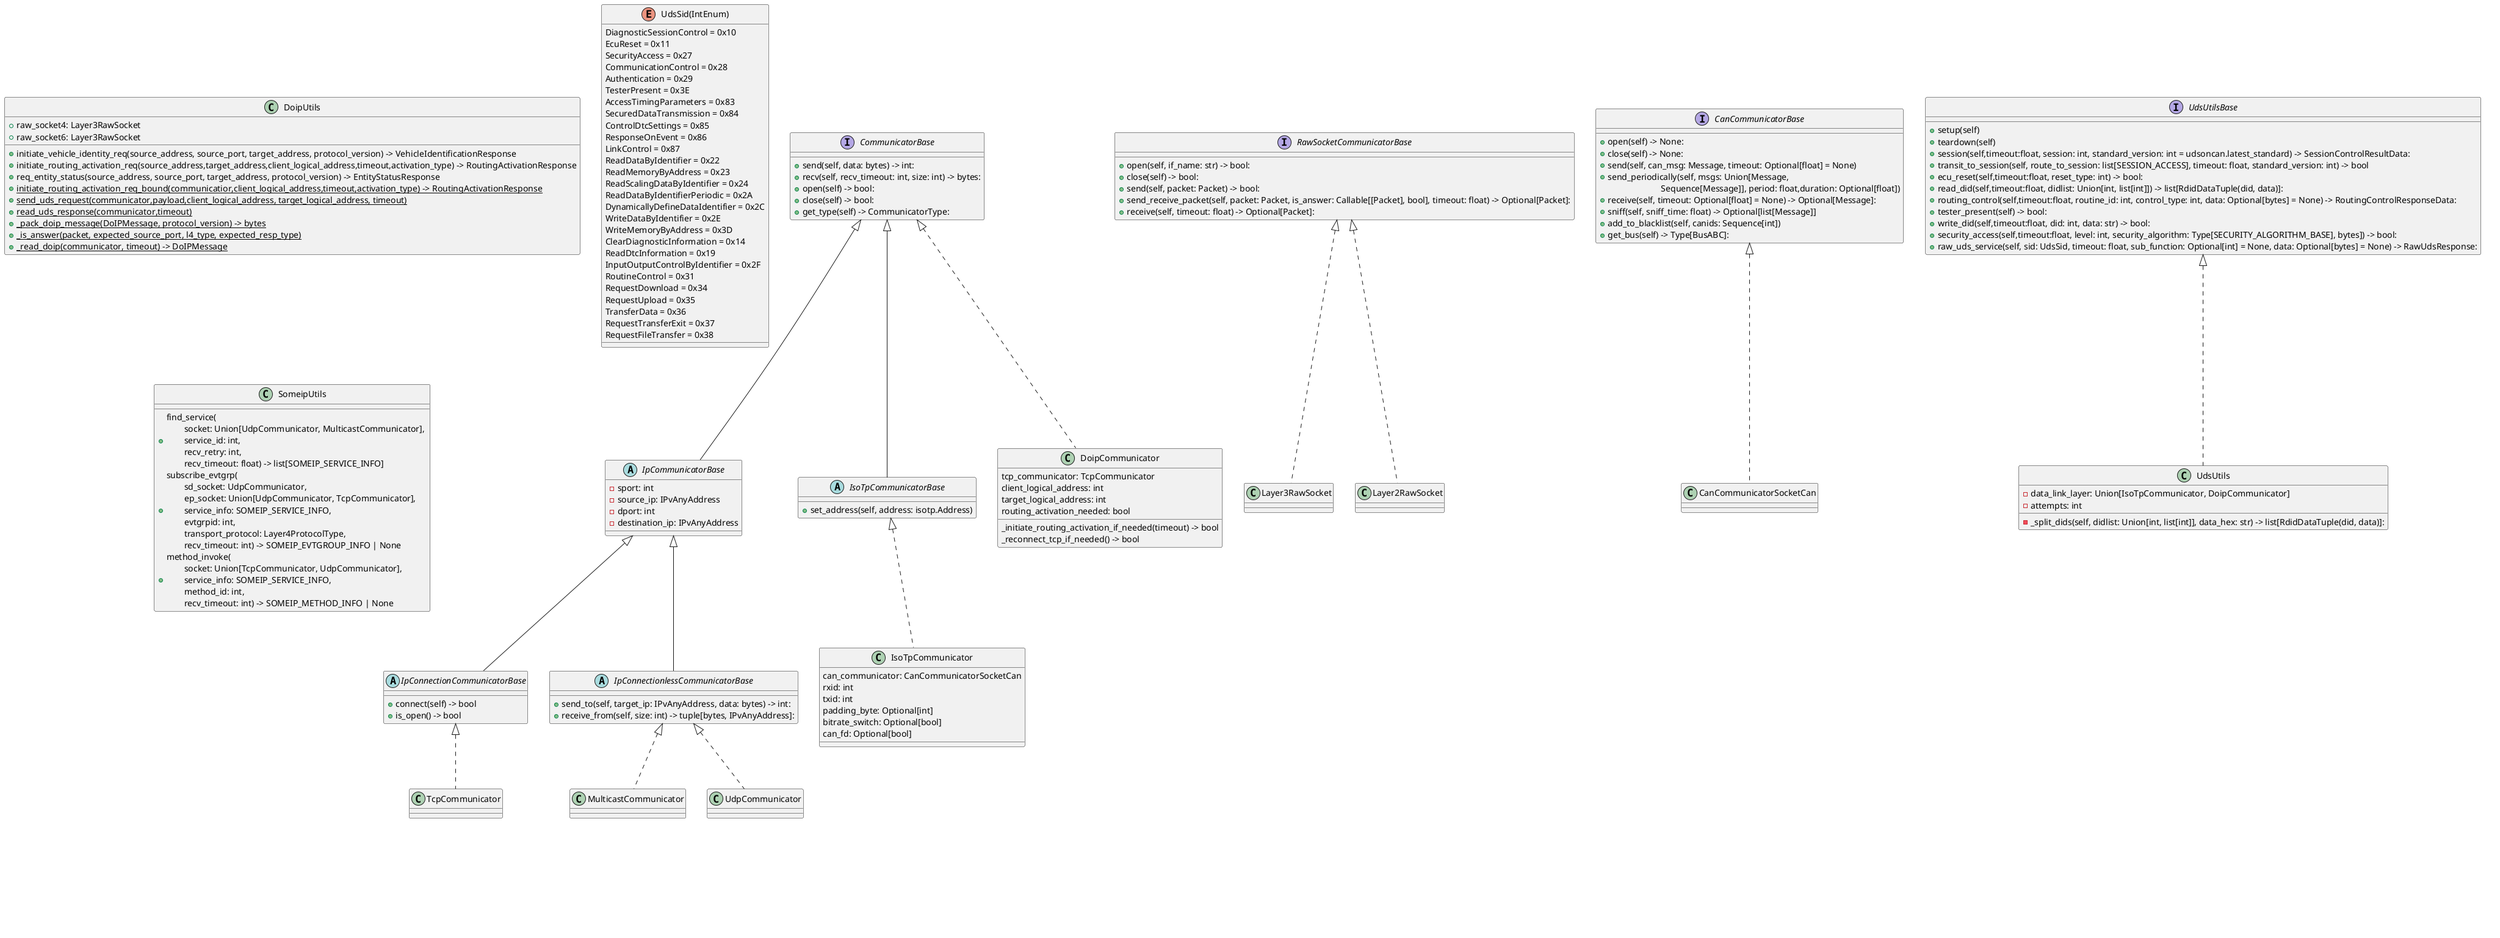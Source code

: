 @startuml communication_and_utils_stack_v4

interface CommunicatorBase {
    +send(self, data: bytes) -> int:
    +recv(self, recv_timeout: int, size: int) -> bytes:
    +open(self) -> bool:
    +close(self) -> bool:
    +get_type(self) -> CommunicatorType:
}

abstract IpCommunicatorBase extends CommunicatorBase {
    -sport: int
    -source_ip: IPvAnyAddress 
    -dport: int
    -destination_ip: IPvAnyAddress
}

abstract IpConnectionCommunicatorBase extends IpCommunicatorBase {
    +connect(self) -> bool
    +is_open() -> bool
}

abstract IpConnectionlessCommunicatorBase extends IpCommunicatorBase {
    +send_to(self, target_ip: IPvAnyAddress, data: bytes) -> int:
    +receive_from(self, size: int) -> tuple[bytes, IPvAnyAddress]:
}

interface RawSocketCommunicatorBase {
    +open(self, if_name: str) -> bool:
    +close(self) -> bool:
    +send(self, packet: Packet) -> bool:
    +send_receive_packet(self, packet: Packet, is_answer: Callable[[Packet], bool], timeout: float) -> Optional[Packet]:
    +receive(self, timeout: float) -> Optional[Packet]:
}

interface CanCommunicatorBase {
    +open(self) -> None:
    +close(self) -> None:
    +send(self, can_msg: Message, timeout: Optional[float] = None)
    +send_periodically(self, msgs: Union[Message, 
    \t\t\tSequence[Message]], period: float,duration: Optional[float])
    +receive(self, timeout: Optional[float] = None) -> Optional[Message]:
    +sniff(self, sniff_time: float) -> Optional[list[Message]]
    +add_to_blacklist(self, canids: Sequence[int])
    +get_bus(self) -> Type[BusABC]:
}

abstract IsoTpCommunicatorBase extends CommunicatorBase {
    +set_address(self, address: isotp.Address)
}

class DoipUtils {
    +raw_socket4: Layer3RawSocket
    +raw_socket6: Layer3RawSocket

    +initiate_vehicle_identity_req(source_address, source_port, target_address, protocol_version) -> VehicleIdentificationResponse
    +initiate_routing_activation_req(source_address,target_address,client_logical_address,timeout,activation_type) -> RoutingActivationResponse
    +req_entity_status(source_address, source_port, target_address, protocol_version) -> EntityStatusResponse
    +{static}initiate_routing_activation_req_bound(communicatior,client_logical_address,timeout,activation_type) -> RoutingActivationResponse
    +{static}send_uds_request(communicator,payload,client_logical_address, target_logical_address, timeout)
    +{static}read_uds_response(communicator,timeout)
    +{static}_pack_doip_message(DoIPMessage, protocol_version) -> bytes
    +{static}_is_answer(packet, expected_source_port, l4_type, expected_resp_type)
    +{static}_read_doip(communicator, timeout) -> DoIPMessage
}

enum UdsSid(IntEnum) {
DiagnosticSessionControl = 0x10
EcuReset = 0x11
SecurityAccess = 0x27
CommunicationControl = 0x28
Authentication = 0x29
TesterPresent = 0x3E
AccessTimingParameters = 0x83
SecuredDataTransmission = 0x84
ControlDtcSettings = 0x85
ResponseOnEvent = 0x86
LinkControl = 0x87
ReadDataByIdentifier = 0x22
ReadMemoryByAddress = 0x23
ReadScalingDataByIdentifier = 0x24
ReadDataByIdentifierPeriodic = 0x2A
DynamicallyDefineDataIdentifier = 0x2C
WriteDataByIdentifier = 0x2E
WriteMemoryByAddress = 0x3D
ClearDiagnosticInformation = 0x14
ReadDtcInformation = 0x19
InputOutputControlByIdentifier = 0x2F
RoutineControl = 0x31
RequestDownload = 0x34
RequestUpload = 0x35
TransferData = 0x36
RequestTransferExit = 0x37
RequestFileTransfer = 0x38
}

interface UdsUtilsBase {
    +setup(self)
    +teardown(self)
    +session(self,timeout:float, session: int, standard_version: int = udsoncan.latest_standard) -> SessionControlResultData:
    +transit_to_session(self, route_to_session: list[SESSION_ACCESS], timeout: float, standard_version: int) -> bool
    +ecu_reset(self,timeout:float, reset_type: int) -> bool:
    +read_did(self,timeout:float, didlist: Union[int, list[int]]) -> list[RdidDataTuple(did, data)]:
    +routing_control(self,timeout:float, routine_id: int, control_type: int, data: Optional[bytes] = None) -> RoutingControlResponseData:
    +tester_present(self) -> bool:
    +write_did(self,timeout:float, did: int, data: str) -> bool:
    +security_access(self,timeout:float, level: int, security_algorithm: Type[SECURITY_ALGORITHM_BASE], bytes]) -> bool:
	+raw_uds_service(self, sid: UdsSid, timeout: float, sub_function: Optional[int] = None, data: Optional[bytes] = None) -> RawUdsResponse:
}

class UdsUtils implements UdsUtilsBase{
    -data_link_layer: Union[IsoTpCommunicator, DoipCommunicator]
    -attempts: int
    -_split_dids(self, didlist: Union[int, list[int]], data_hex: str) -> list[RdidDataTuple(did, data)]:
}

class SomeipUtils {
    +find_service(\n\tsocket: Union[UdpCommunicator, MulticastCommunicator], \n\tservice_id: int, \n\trecv_retry: int, \n\trecv_timeout: float) -> list[SOMEIP_SERVICE_INFO]
    +subscribe_evtgrp(\n\tsd_socket: UdpCommunicator,\n\tep_socket: Union[UdpCommunicator, TcpCommunicator],\n\tservice_info: SOMEIP_SERVICE_INFO,\n\tevtgrpid: int,\n\ttransport_protocol: Layer4ProtocolType,\n\trecv_timeout: int) -> SOMEIP_EVTGROUP_INFO | None
    +method_invoke(\n\tsocket: Union[TcpCommunicator, UdpCommunicator],\n\tservice_info: SOMEIP_SERVICE_INFO,\n\tmethod_id: int,\n\trecv_timeout: int) -> SOMEIP_METHOD_INFO | None
}

interface IDeviceShell {
    exec_command (self, command: str, testcase_filter: Optional[str] = None) -> Tuple[str, ...]:
    teardown (self)
}

class DoipCommunicator implements CommunicatorBase{
    tcp_communicator: TcpCommunicator
    client_logical_address: int
    target_logical_address: int
    routing_activation_needed: bool
    _initiate_routing_activation_if_needed(timeout) -> bool
    _reconnect_tcp_if_needed() -> bool
}

class IsoTpCommunicator implements IsoTpCommunicatorBase{
    can_communicator: CanCommunicatorSocketCan
    rxid: int
    txid: int
    padding_byte: Optional[int]
    bitrate_switch: Optional[bool]
    can_fd: Optional[bool]
}

class AdbDeviceShell implements IDeviceShell
class SerialDeviceShell implements IDeviceShell
class SshDeviceShell implements IDeviceShell
class Layer3RawSocket implements RawSocketCommunicatorBase
class Layer2RawSocket implements RawSocketCommunicatorBase
class TcpCommunicator implements IpConnectionCommunicatorBase
class MulticastCommunicator implements IpConnectionlessCommunicatorBase
class UdpCommunicator implements IpConnectionlessCommunicatorBase
class CanCommunicatorSocketCan implements CanCommunicatorBase

package plugins {

interface PluginBase extends ParsabeModel{
    +{abstract}setup()
    +{abstract}teardown()
}

abstract BackgroundPluginBase extends PluginBase {
    -_task: asyncio.Task
    +start()
    +async stop()
    +{abstract}async run()
    -async _run_wrapper()
}

abstract EventNotifierPluginBase extends PluginBase {
    +{abstract}set_notifier(on_event_callback, on_error_callback)
}

abstract InteractivePluginBase extends PluginBase

abstract ResetPluginBase extends InteractivePluginBase {
    +{abstract}reset()
}


class RelayResetPlugin implements ResetPluginBase{
    -reset_pin: int
    -gpio_chip: str
}

class UdsBasedEcuResetPlugin implements ResetPluginBase{
    -uds_utils: UdsUtils
    -reset_type: int
    -operation_timeout: float
}

abstract TesterPresentSenderPluginBase extends BackgroundPluginBase

class TesterPresentSenderPlugin implements TesterPresentSenderPluginBase {
    -uds_utils: UdsUtils
    -intervals: float
}

abstract Klam15SenderPluginBase extends BackgroundPluginBase

class Klam15SenderPlugin implements Klam15SenderPluginBase {
    -uds_utils: UdsUtils
    -intervals: float
}

abstract InteractiveCrashDetectionPluginBase extends InteractivePluginBase {
    +{abstract}check_crash() -> bool
}

abstract BackgroundCrashDetectionPluginBase extends BackgroundPluginBase, EventNotifierPluginBase

class SessionChangeCrashDetector implements InteractiveCrashDetectionPluginBase {
    -uds_utils: UdsUtils
    -current_session: int
    -operation_timeout: float
}

class UnrespondedTesterPresentCrashDetector implements InteractiveCrashDetectionPluginBase {
    -uds_utils: UdsUtils
    -operation_timeout: float
}


@enduml